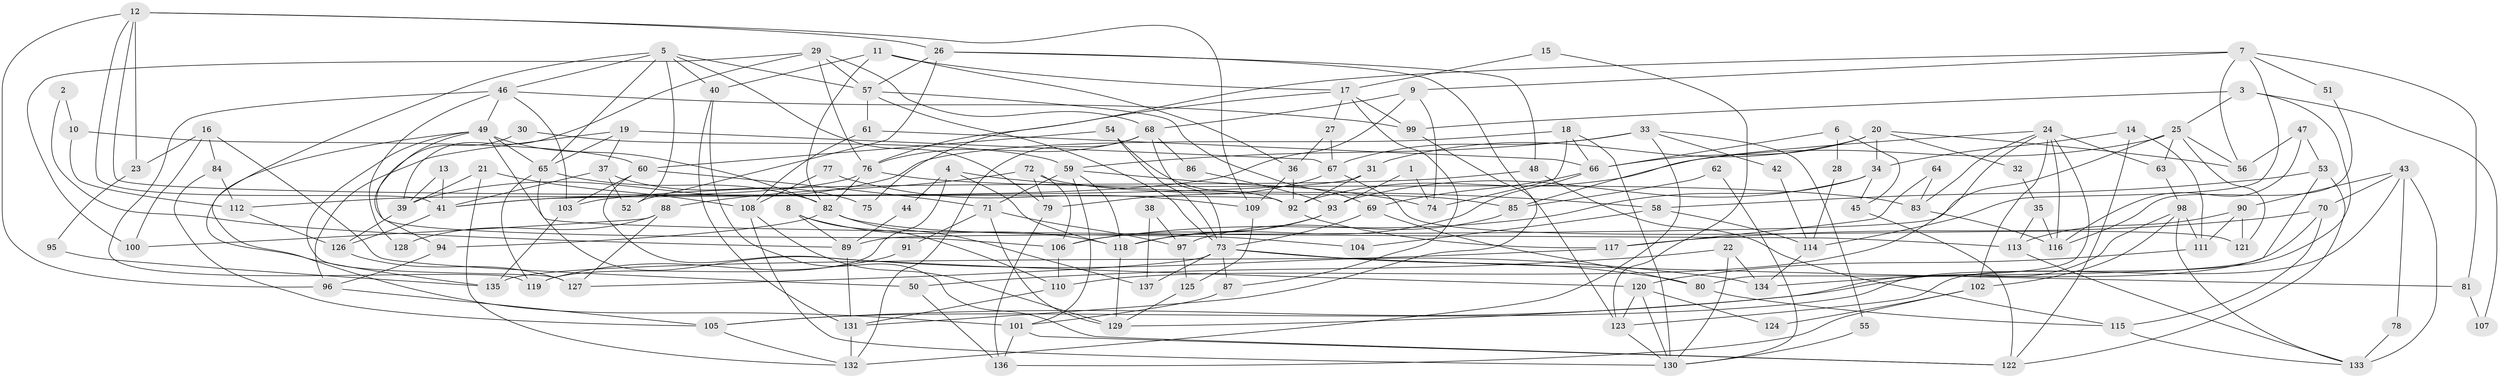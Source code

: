 // coarse degree distribution, {2: 0.14772727272727273, 4: 0.11363636363636363, 6: 0.20454545454545456, 8: 0.056818181818181816, 3: 0.14772727272727273, 7: 0.09090909090909091, 5: 0.18181818181818182, 9: 0.045454545454545456, 11: 0.011363636363636364}
// Generated by graph-tools (version 1.1) at 2025/41/03/06/25 10:41:54]
// undirected, 137 vertices, 274 edges
graph export_dot {
graph [start="1"]
  node [color=gray90,style=filled];
  1;
  2;
  3;
  4;
  5;
  6;
  7;
  8;
  9;
  10;
  11;
  12;
  13;
  14;
  15;
  16;
  17;
  18;
  19;
  20;
  21;
  22;
  23;
  24;
  25;
  26;
  27;
  28;
  29;
  30;
  31;
  32;
  33;
  34;
  35;
  36;
  37;
  38;
  39;
  40;
  41;
  42;
  43;
  44;
  45;
  46;
  47;
  48;
  49;
  50;
  51;
  52;
  53;
  54;
  55;
  56;
  57;
  58;
  59;
  60;
  61;
  62;
  63;
  64;
  65;
  66;
  67;
  68;
  69;
  70;
  71;
  72;
  73;
  74;
  75;
  76;
  77;
  78;
  79;
  80;
  81;
  82;
  83;
  84;
  85;
  86;
  87;
  88;
  89;
  90;
  91;
  92;
  93;
  94;
  95;
  96;
  97;
  98;
  99;
  100;
  101;
  102;
  103;
  104;
  105;
  106;
  107;
  108;
  109;
  110;
  111;
  112;
  113;
  114;
  115;
  116;
  117;
  118;
  119;
  120;
  121;
  122;
  123;
  124;
  125;
  126;
  127;
  128;
  129;
  130;
  131;
  132;
  133;
  134;
  135;
  136;
  137;
  1 -- 74;
  1 -- 93;
  2 -- 10;
  2 -- 89;
  3 -- 105;
  3 -- 25;
  3 -- 99;
  3 -- 107;
  4 -- 118;
  4 -- 119;
  4 -- 44;
  4 -- 58;
  5 -- 46;
  5 -- 65;
  5 -- 40;
  5 -- 52;
  5 -- 57;
  5 -- 79;
  5 -- 135;
  6 -- 45;
  6 -- 66;
  6 -- 28;
  7 -- 9;
  7 -- 76;
  7 -- 51;
  7 -- 56;
  7 -- 81;
  7 -- 114;
  8 -- 110;
  8 -- 118;
  8 -- 89;
  9 -- 68;
  9 -- 41;
  9 -- 74;
  10 -- 60;
  10 -- 112;
  11 -- 36;
  11 -- 40;
  11 -- 17;
  11 -- 82;
  12 -- 41;
  12 -- 26;
  12 -- 23;
  12 -- 92;
  12 -- 96;
  12 -- 109;
  13 -- 41;
  13 -- 39;
  14 -- 111;
  14 -- 34;
  14 -- 122;
  15 -- 17;
  15 -- 123;
  16 -- 50;
  16 -- 100;
  16 -- 23;
  16 -- 84;
  17 -- 87;
  17 -- 27;
  17 -- 75;
  17 -- 99;
  18 -- 66;
  18 -- 130;
  18 -- 39;
  18 -- 74;
  19 -- 96;
  19 -- 65;
  19 -- 37;
  19 -- 67;
  20 -- 66;
  20 -- 56;
  20 -- 31;
  20 -- 32;
  20 -- 34;
  21 -- 132;
  21 -- 39;
  21 -- 108;
  22 -- 130;
  22 -- 134;
  22 -- 50;
  23 -- 95;
  24 -- 80;
  24 -- 116;
  24 -- 63;
  24 -- 83;
  24 -- 85;
  24 -- 102;
  24 -- 110;
  25 -- 63;
  25 -- 92;
  25 -- 56;
  25 -- 89;
  25 -- 121;
  26 -- 57;
  26 -- 131;
  26 -- 48;
  26 -- 52;
  27 -- 67;
  27 -- 36;
  28 -- 114;
  29 -- 39;
  29 -- 68;
  29 -- 57;
  29 -- 76;
  29 -- 100;
  30 -- 59;
  30 -- 94;
  31 -- 92;
  31 -- 41;
  32 -- 35;
  33 -- 67;
  33 -- 59;
  33 -- 42;
  33 -- 55;
  33 -- 132;
  34 -- 106;
  34 -- 45;
  34 -- 93;
  35 -- 113;
  35 -- 116;
  36 -- 109;
  36 -- 92;
  37 -- 52;
  37 -- 41;
  37 -- 75;
  38 -- 97;
  38 -- 137;
  39 -- 126;
  40 -- 122;
  40 -- 131;
  41 -- 126;
  42 -- 114;
  43 -- 133;
  43 -- 123;
  43 -- 70;
  43 -- 78;
  43 -- 90;
  44 -- 89;
  45 -- 122;
  46 -- 99;
  46 -- 49;
  46 -- 103;
  46 -- 119;
  46 -- 128;
  47 -- 53;
  47 -- 56;
  47 -- 116;
  48 -- 103;
  48 -- 115;
  49 -- 82;
  49 -- 127;
  49 -- 65;
  49 -- 101;
  49 -- 106;
  49 -- 113;
  50 -- 136;
  51 -- 116;
  53 -- 122;
  53 -- 58;
  53 -- 105;
  54 -- 73;
  54 -- 92;
  54 -- 60;
  55 -- 130;
  57 -- 61;
  57 -- 69;
  57 -- 73;
  58 -- 114;
  58 -- 104;
  59 -- 74;
  59 -- 118;
  59 -- 71;
  59 -- 101;
  60 -- 103;
  60 -- 71;
  60 -- 120;
  61 -- 108;
  61 -- 66;
  62 -- 130;
  62 -- 85;
  63 -- 98;
  64 -- 117;
  64 -- 83;
  65 -- 82;
  65 -- 119;
  65 -- 134;
  66 -- 69;
  66 -- 118;
  67 -- 121;
  67 -- 79;
  68 -- 132;
  68 -- 73;
  68 -- 76;
  68 -- 86;
  69 -- 80;
  69 -- 73;
  70 -- 115;
  70 -- 117;
  70 -- 134;
  71 -- 91;
  71 -- 97;
  71 -- 129;
  72 -- 79;
  72 -- 106;
  72 -- 85;
  72 -- 88;
  73 -- 80;
  73 -- 81;
  73 -- 87;
  73 -- 127;
  73 -- 137;
  76 -- 82;
  76 -- 83;
  76 -- 112;
  77 -- 109;
  77 -- 108;
  78 -- 133;
  79 -- 136;
  80 -- 115;
  81 -- 107;
  82 -- 94;
  82 -- 104;
  82 -- 137;
  83 -- 116;
  84 -- 105;
  84 -- 112;
  85 -- 97;
  86 -- 93;
  87 -- 101;
  88 -- 127;
  88 -- 100;
  88 -- 128;
  89 -- 131;
  90 -- 111;
  90 -- 113;
  90 -- 121;
  91 -- 119;
  92 -- 117;
  93 -- 106;
  93 -- 118;
  94 -- 96;
  95 -- 135;
  96 -- 105;
  97 -- 125;
  98 -- 129;
  98 -- 102;
  98 -- 111;
  98 -- 133;
  99 -- 123;
  101 -- 122;
  101 -- 136;
  102 -- 136;
  102 -- 124;
  103 -- 135;
  105 -- 132;
  106 -- 110;
  108 -- 129;
  108 -- 130;
  109 -- 125;
  110 -- 131;
  111 -- 120;
  112 -- 126;
  113 -- 133;
  114 -- 134;
  115 -- 133;
  117 -- 135;
  118 -- 129;
  120 -- 123;
  120 -- 124;
  120 -- 130;
  123 -- 130;
  125 -- 129;
  126 -- 127;
  131 -- 132;
}
